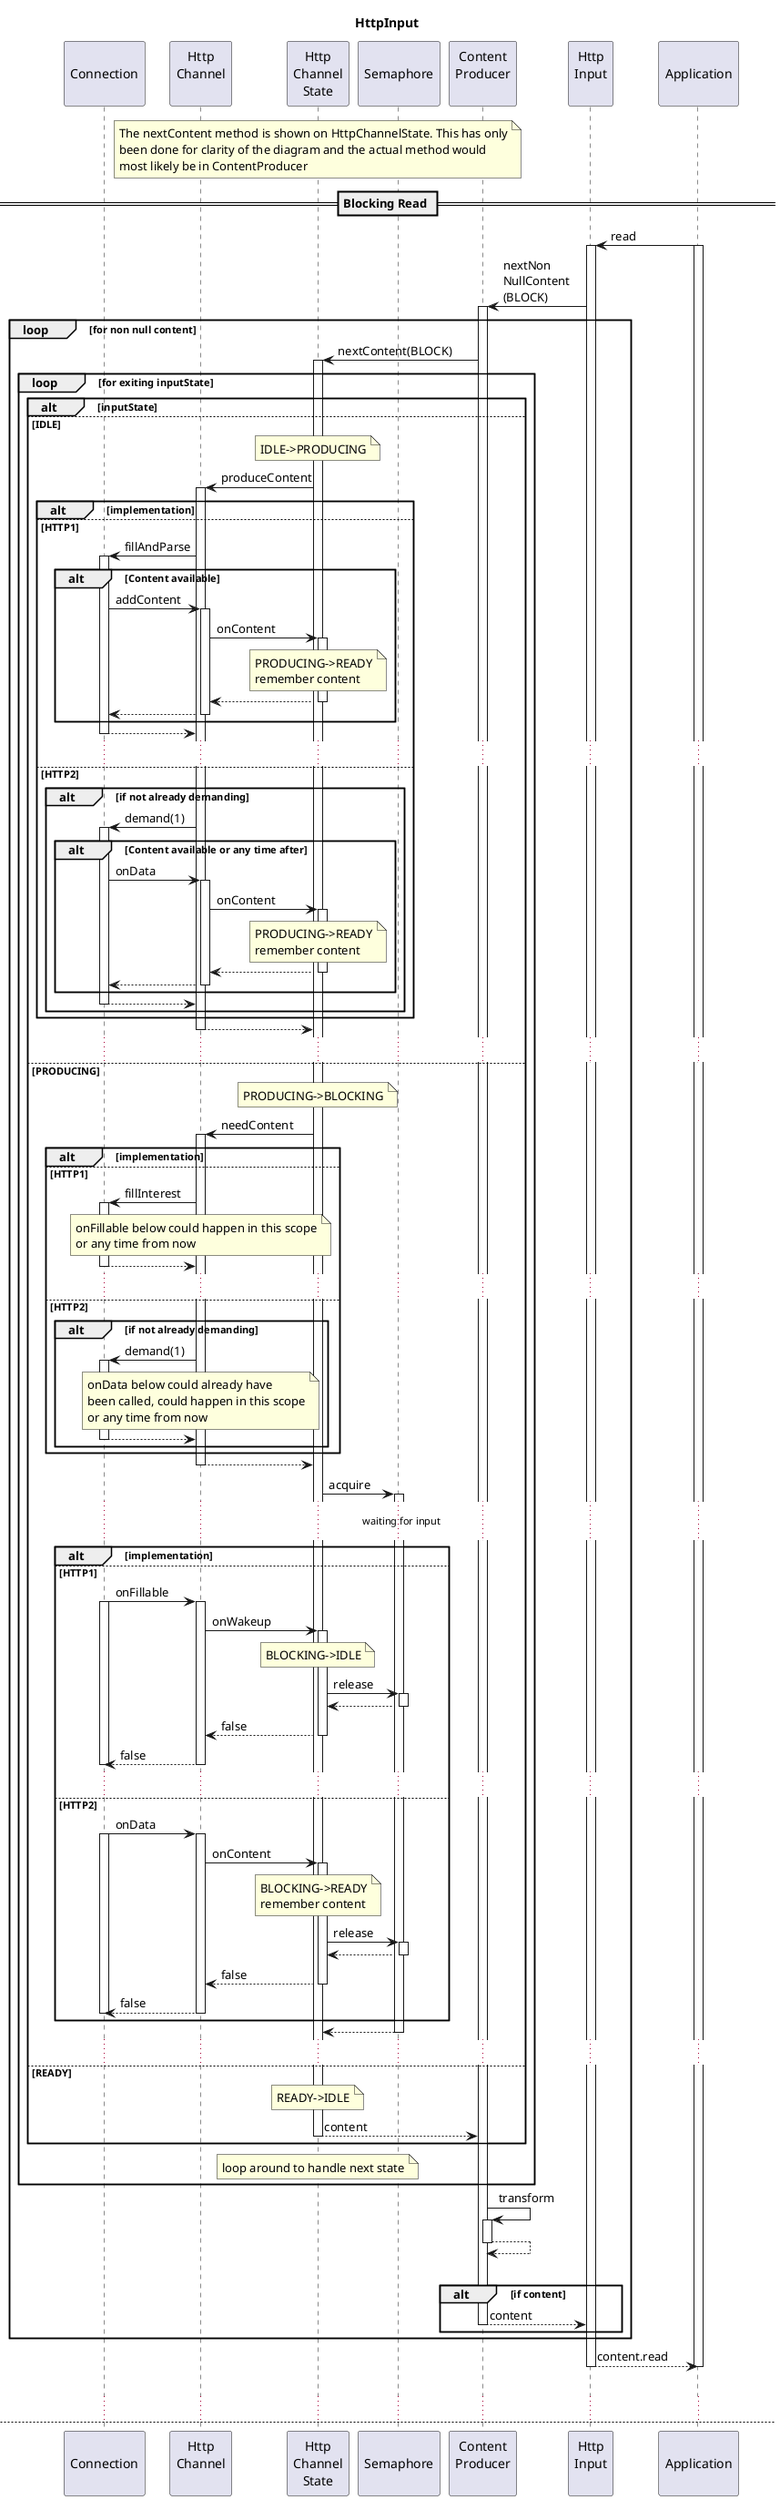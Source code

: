 @startuml
title "HttpInput"

participant Connection as "\nConnection\n"
participant HttpChannel as "Http\nChannel\n"
participant HttpChannelState as "Http\nChannel\nState"
participant Semaphore as "\nSemaphore\n"
participant ContentProducer as "Content\nProducer\n"
participant HttpInput as "Http\nInput\n"
participant Application as "\nApplication\n"

autoactivate on

note over HttpChannelState
The nextContent method is shown on HttpChannelState. This has only
been done for clarity of the diagram and the actual method would
most likely be in ContentProducer
end note
== Blocking Read ==

Application->HttpInput: read
activate Application
HttpInput->ContentProducer: nextNon\nNullContent\n(BLOCK)
    loop for non null content
        ContentProducer->HttpChannelState: nextContent(BLOCK)
            loop for exiting inputState
                alt inputState
                else IDLE
                    note over HttpChannelState
                    IDLE->PRODUCING
                    end note
                    HttpChannelState->HttpChannel: produceContent
                        alt implementation
                        else HTTP1
                            HttpChannel->Connection: fillAndParse
                                alt Content available
                                    Connection->HttpChannel: addContent
                                        HttpChannel->HttpChannelState: onContent
                                            note over HttpChannelState
                                            PRODUCING->READY
                                            remember content
                                            end note
                                        return
                                    return
                                end
                            return
                            ...
                        else HTTP2
                            alt if not already demanding
                                HttpChannel->Connection: demand(1)
                                    alt Content available or any time after
                                        Connection->HttpChannel: onData
                                            HttpChannel->HttpChannelState: onContent
                                                note over HttpChannelState
                                                PRODUCING->READY
                                                remember content
                                                end note
                                            return
                                        return
                                    end
                                return
                            end
                        end
                    return
                    ...
                else PRODUCING
                    note over HttpChannelState
                    PRODUCING->BLOCKING
                    end note

                    HttpChannelState->HttpChannel: needContent
                        alt implementation
                        else HTTP1
                            HttpChannel->Connection: fillInterest
                                note over HttpChannel
                                    onFillable below could happen in this scope
                                    or any time from now
                                end note
                            return
                            ...
                        else HTTP2
                            alt if not already demanding
                                HttpChannel->Connection: demand(1)
                                    note over HttpChannel
                                        onData below could already have
                                        been called, could happen in this scope
                                        or any time from now
                                    end note
                                return
                            end
                        end
                    return

                    HttpChannelState->Semaphore: acquire
                        ... waiting for input ...
                        alt implementation
                        else HTTP1
                            Connection->HttpChannel: onFillable
                            activate Connection
                                HttpChannel->HttpChannelState: onWakeup
                                    note over HttpChannelState
                                    BLOCKING->IDLE
                                    end note
                                    HttpChannelState->Semaphore:release
                                    return
                                return false
                            return false
                            deactivate Connection
                            ...
                        else HTTP2
                            Connection->HttpChannel: onData
                            activate Connection
                                HttpChannel->HttpChannelState: onContent
                                        note over HttpChannelState
                                        BLOCKING->READY
                                        remember content
                                        end note
                                        HttpChannelState->Semaphore:release
                                        return
                                    return false
                            return false
                            deactivate Connection
                        end
                    return
                ...
                else READY
                        note over HttpChannelState
                        READY->IDLE
                        end note
                    return content
                end
                note over HttpChannelState
                loop around to handle next state
                end note
            end
            ContentProducer->ContentProducer: transform
            return
            |||
        alt if content
            return content
        end
    end
return content.read
deactivate Application
|||
...

newpage
== Available ==

Application->HttpInput: available
activate Application
HttpInput->ContentProducer: nextNon\nNullContent\n(POLL)
    loop for non null content
        ContentProducer->HttpChannelState: nextContent(POLL)
            loop until exiting inputState
                alt inputState
                else UNREADY
                    autoactivate off
                    HttpChannelState-->ContentProducer: null
                    autoactivate on
                    ...
                else READY
                    note over HttpChannelState
                    READY->IDLE
                    end note
                    autoactivate off
                    HttpChannelState->ContentProducer: content
                    autoactivate on
                    ...
                else IDLE
                    note over HttpChannelState
                    IDLE->PRODUCING
                    end note
                    HttpChannelState->HttpChannel: produceContent
                        note over HttpChannel
                            as produce content above
                        end note
                    return
                    ...
                else PRODUCING
                    note over HttpChannelState
                    PRODUCING->IDLE
                    end note
                    autoactivate off
                    HttpChannelState->ContentProducer: null
                    deactivate HttpChannelState
                    autoactivate on
                    ...
                end

            note over HttpChannelState
            loop around to handle next state
            end note
        end
        ContentProducer->ContentProducer: transform
        return
        |||
        alt if content==null\n||content.size!=0
            return content
        end
    end
return content==null\n?0\n:content.size
deactivate Application

|||
...

newpage

== Async Read ==


[->HttpChannel: handle
    loop
        alt inputState=>action
        ...
        else READY=>ASYNC_READ
            HttpChannel->HttpInput:isReady
                note over HttpInput
                    see below
                end note
            return
            alt isReady
            else true
                HttpChannel->Application:onDataAvailable
                    note left of Application
                    calls to isReady and read
                    may be made in this scope or by
                    other threads at any time.
                    see below.
                    end note
                return
            end
        end
        ...
    end
return


Application->HttpInput: isReady
activate Application
HttpInput->ContentProducer: nextNon\nNullContent\n(ASYNC)
    loop for non null content
        ContentProducer->HttpChannelState: nextContent(ASYNC)
            loop for exiting inputState
                alt inputState
                else UNREADY
                    autoactivate off
                    HttpChannelState-->ContentProducer: null
                    autoactivate on
                    ...
                else IDLE
                    note over HttpChannelState
                    IDLE->PRODUCING
                    end note
                    HttpChannelState->HttpChannel: produceContent
                        note over HttpChannel
                            as produceContent above
                        end note
                    return
                    ...
                else PRODUCING
                    note over HttpChannelState
                    PRODUCING->UNREADY
                    end note

                    HttpChannelState->HttpChannel: needContent
                        note over HttpChannel
                            as needContent above
                        end note
                    return
                    ...
                else READY
                    note over HttpChannelState
                    READY->IDLE
                    end note
                    autoactivate off
                    HttpChannelState->ContentProducer: content
                    deactivate HttpChannelState
                    autoactivate on
                    ...
                end
                note over HttpChannelState
                loop around to handle next state
                end note

             end
            ContentProducer->ContentProducer: translate
            return
        alt
        else content == null \n|| content.size()>0
            autoactivate off
            ContentProducer-->HttpInput: content
            deactivate ContentProducer
            autoactivate on
        end
    end
return content==null\n?false\n:true
deactivate Application

alt if content arrives
    note right of Connection
        this may happen during isReady above or after.
        State will probably be UNREADY, but may also
        be IDLE or even PRODUCING in some circumstances
        Those other states will be handled as per
        examples above.
        The full state handling is shown below, even for
        blocking cases
    end note
    alt implementation
    else HTTP1
        Connection->HttpChannel: onFillable
        activate Connection
            HttpChannel->HttpChannelState: onWakeup
                alt inputState
                else BLOCKING
                    note over HttpChannelState
                    BLOCKING->IDLE
                    woken=false
                    end note
                    HttpChannelState->Semaphore:release
                    return
                    ...
                else UNREADY
                    note over HttpChannelState
                    UNREADY->IDLE
                    woken=WAITING
                    end note
                    ...
                else default
                    note over HttpChannelState
                    IllegalStateException
                    end note
                end
            return woken
        return woken
        deactivate Connection
        ...
    else HTTP2
        Connection->HttpChannel: onData
        activate Connection
            HttpChannel->HttpChannelState: onContent
                alt inputState
                else BLOCKING
                    note over HttpChannelState
                    BLOCKING->READY
                    remember content
                    woken=false
                    end note
                    HttpChannelState->Semaphore:release
                    return
                    ...
                else UNREADY
                    note over HttpChannelState
                    UNREADY->READY
                    remember content
                    woken=WAITING
                    end note
                    ...
                else READY
                    note over HttpChannelState
                    IllegalStateException
                    end note
                else default
                    note over HttpChannelState
                    ->READY
                    remember content
                    woken=false
                    end note
                end
            return woken
        return woken
        deactivate Connection
    end
end


Application->HttpInput: read
activate Application
    HttpInput->ContentProducer: read
        return content==null\n?ISE\n:content.read
    return
deactivate Application

|||

@enduml
